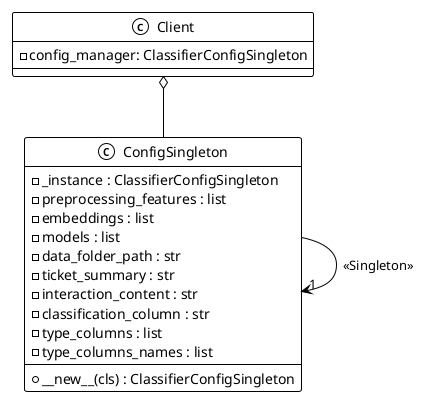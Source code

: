@startuml
!theme mono

class ConfigSingleton {
    - _instance : ClassifierConfigSingleton
    - preprocessing_features : list
    - embeddings : list
    - models : list
    - data_folder_path : str
    - ticket_summary : str
    - interaction_content : str
    - classification_column : str
    - type_columns : list
    - type_columns_names : list

    + __new__(cls) : ClassifierConfigSingleton
}


class Client {
    - config_manager: ClassifierConfigSingleton
}

Client o-- ConfigSingleton 
ConfigSingleton  --> "1" ConfigSingleton  : <<Singleton>>

@enduml